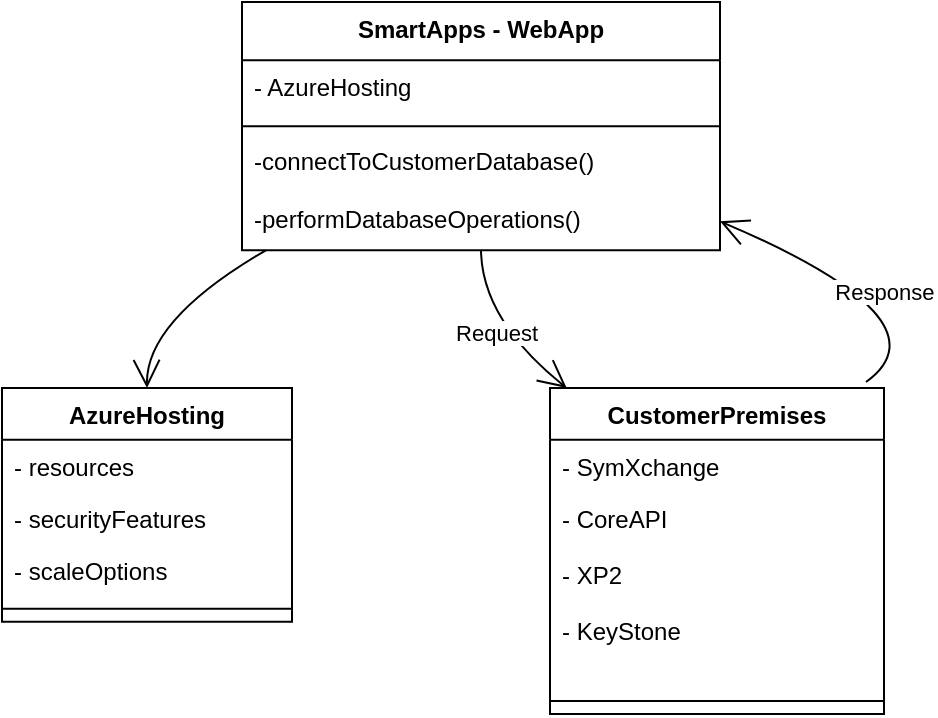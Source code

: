 <mxfile version="24.7.7">
  <diagram name="Page-1" id="7NfaADUea7c0sKxQ02cB">
    <mxGraphModel dx="1050" dy="574" grid="1" gridSize="10" guides="1" tooltips="1" connect="1" arrows="1" fold="1" page="1" pageScale="1" pageWidth="850" pageHeight="1100" math="0" shadow="0">
      <root>
        <mxCell id="0" />
        <mxCell id="1" parent="0" />
        <mxCell id="2" value="SmartApps - WebApp" style="swimlane;fontStyle=1;align=center;verticalAlign=top;childLayout=stackLayout;horizontal=1;startSize=29.15;horizontalStack=0;resizeParent=1;resizeParentMax=0;resizeLast=0;collapsible=0;marginBottom=0;" parent="1" vertex="1">
          <mxGeometry x="308" y="110" width="239" height="124.15" as="geometry" />
        </mxCell>
        <mxCell id="3" value="- AzureHosting" style="text;strokeColor=none;fillColor=none;align=left;verticalAlign=top;spacingLeft=4;spacingRight=4;overflow=hidden;rotatable=0;points=[[0,0.5],[1,0.5]];portConstraint=eastwest;" parent="2" vertex="1">
          <mxGeometry y="29.15" width="239" height="29" as="geometry" />
        </mxCell>
        <mxCell id="4" style="line;strokeWidth=1;fillColor=none;align=left;verticalAlign=middle;spacingTop=-1;spacingLeft=3;spacingRight=3;rotatable=0;labelPosition=right;points=[];portConstraint=eastwest;strokeColor=inherit;" parent="2" vertex="1">
          <mxGeometry y="58.15" width="239" height="8" as="geometry" />
        </mxCell>
        <mxCell id="5" value="-connectToCustomerDatabase()" style="text;strokeColor=none;fillColor=none;align=left;verticalAlign=top;spacingLeft=4;spacingRight=4;overflow=hidden;rotatable=0;points=[[0,0.5],[1,0.5]];portConstraint=eastwest;" parent="2" vertex="1">
          <mxGeometry y="66.15" width="239" height="29" as="geometry" />
        </mxCell>
        <mxCell id="6" value="-performDatabaseOperations()" style="text;strokeColor=none;fillColor=none;align=left;verticalAlign=top;spacingLeft=4;spacingRight=4;overflow=hidden;rotatable=0;points=[[0,0.5],[1,0.5]];portConstraint=eastwest;" parent="2" vertex="1">
          <mxGeometry y="95.15" width="239" height="29" as="geometry" />
        </mxCell>
        <mxCell id="7" value="AzureHosting" style="swimlane;fontStyle=1;align=center;verticalAlign=top;childLayout=stackLayout;horizontal=1;startSize=25.911;horizontalStack=0;resizeParent=1;resizeParentMax=0;resizeLast=0;collapsible=0;marginBottom=0;" parent="1" vertex="1">
          <mxGeometry x="188" y="303" width="145" height="116.911" as="geometry" />
        </mxCell>
        <mxCell id="8" value="- resources" style="text;strokeColor=none;fillColor=none;align=left;verticalAlign=top;spacingLeft=4;spacingRight=4;overflow=hidden;rotatable=0;points=[[0,0.5],[1,0.5]];portConstraint=eastwest;" parent="7" vertex="1">
          <mxGeometry y="25.911" width="145" height="26" as="geometry" />
        </mxCell>
        <mxCell id="9" value="- securityFeatures" style="text;strokeColor=none;fillColor=none;align=left;verticalAlign=top;spacingLeft=4;spacingRight=4;overflow=hidden;rotatable=0;points=[[0,0.5],[1,0.5]];portConstraint=eastwest;" parent="7" vertex="1">
          <mxGeometry y="51.911" width="145" height="26" as="geometry" />
        </mxCell>
        <mxCell id="10" value="- scaleOptions" style="text;strokeColor=none;fillColor=none;align=left;verticalAlign=top;spacingLeft=4;spacingRight=4;overflow=hidden;rotatable=0;points=[[0,0.5],[1,0.5]];portConstraint=eastwest;" parent="7" vertex="1">
          <mxGeometry y="77.911" width="145" height="26" as="geometry" />
        </mxCell>
        <mxCell id="11" style="line;strokeWidth=1;fillColor=none;align=left;verticalAlign=middle;spacingTop=-1;spacingLeft=3;spacingRight=3;rotatable=0;labelPosition=right;points=[];portConstraint=eastwest;strokeColor=inherit;" parent="7" vertex="1">
          <mxGeometry y="103.911" width="145" height="13" as="geometry" />
        </mxCell>
        <mxCell id="12" value="CustomerPremises" style="swimlane;fontStyle=1;align=center;verticalAlign=top;childLayout=stackLayout;horizontal=1;startSize=25.911;horizontalStack=0;resizeParent=1;resizeParentMax=0;resizeLast=0;collapsible=0;marginBottom=0;" parent="1" vertex="1">
          <mxGeometry x="462" y="303" width="167" height="163.001" as="geometry" />
        </mxCell>
        <mxCell id="14" value="- SymXchange" style="text;strokeColor=none;fillColor=none;align=left;verticalAlign=top;spacingLeft=4;spacingRight=4;overflow=hidden;rotatable=0;points=[[0,0.5],[1,0.5]];portConstraint=eastwest;" parent="12" vertex="1">
          <mxGeometry y="25.911" width="167" height="26" as="geometry" />
        </mxCell>
        <mxCell id="15" value="- CoreAPI&#xa;&#xa;- XP2&#xa;&#xa;- KeyStone" style="text;strokeColor=none;fillColor=none;align=left;verticalAlign=top;spacingLeft=4;spacingRight=4;overflow=hidden;rotatable=0;points=[[0,0.5],[1,0.5]];portConstraint=eastwest;" parent="12" vertex="1">
          <mxGeometry y="51.911" width="167" height="98.09" as="geometry" />
        </mxCell>
        <mxCell id="16" style="line;strokeWidth=1;fillColor=none;align=left;verticalAlign=middle;spacingTop=-1;spacingLeft=3;spacingRight=3;rotatable=0;labelPosition=right;points=[];portConstraint=eastwest;strokeColor=inherit;" parent="12" vertex="1">
          <mxGeometry y="150.001" width="167" height="13" as="geometry" />
        </mxCell>
        <mxCell id="17" value="" style="curved=1;startArrow=none;endArrow=open;endSize=12;exitX=0.05;exitY=1;entryX=0.5;entryY=0;" parent="1" source="2" target="7" edge="1">
          <mxGeometry relative="1" as="geometry">
            <Array as="points">
              <mxPoint x="260" y="269" />
            </Array>
          </mxGeometry>
        </mxCell>
        <mxCell id="18" value="Request" style="curved=1;startArrow=none;endArrow=open;endSize=12;exitX=0.5;exitY=1;entryX=0.05;entryY=0;" parent="1" source="2" target="12" edge="1">
          <mxGeometry relative="1" as="geometry">
            <Array as="points">
              <mxPoint x="428" y="269" />
            </Array>
          </mxGeometry>
        </mxCell>
        <mxCell id="19" value="Response" style="curved=1;startArrow=none;endArrow=open;endSize=12;entryX=1;entryY=0.5;entryDx=0;entryDy=0;" parent="1" target="6" edge="1">
          <mxGeometry relative="1" as="geometry">
            <Array as="points">
              <mxPoint x="663" y="269" />
            </Array>
            <mxPoint x="620" y="300" as="sourcePoint" />
            <mxPoint x="530" y="260" as="targetPoint" />
          </mxGeometry>
        </mxCell>
      </root>
    </mxGraphModel>
  </diagram>
</mxfile>
